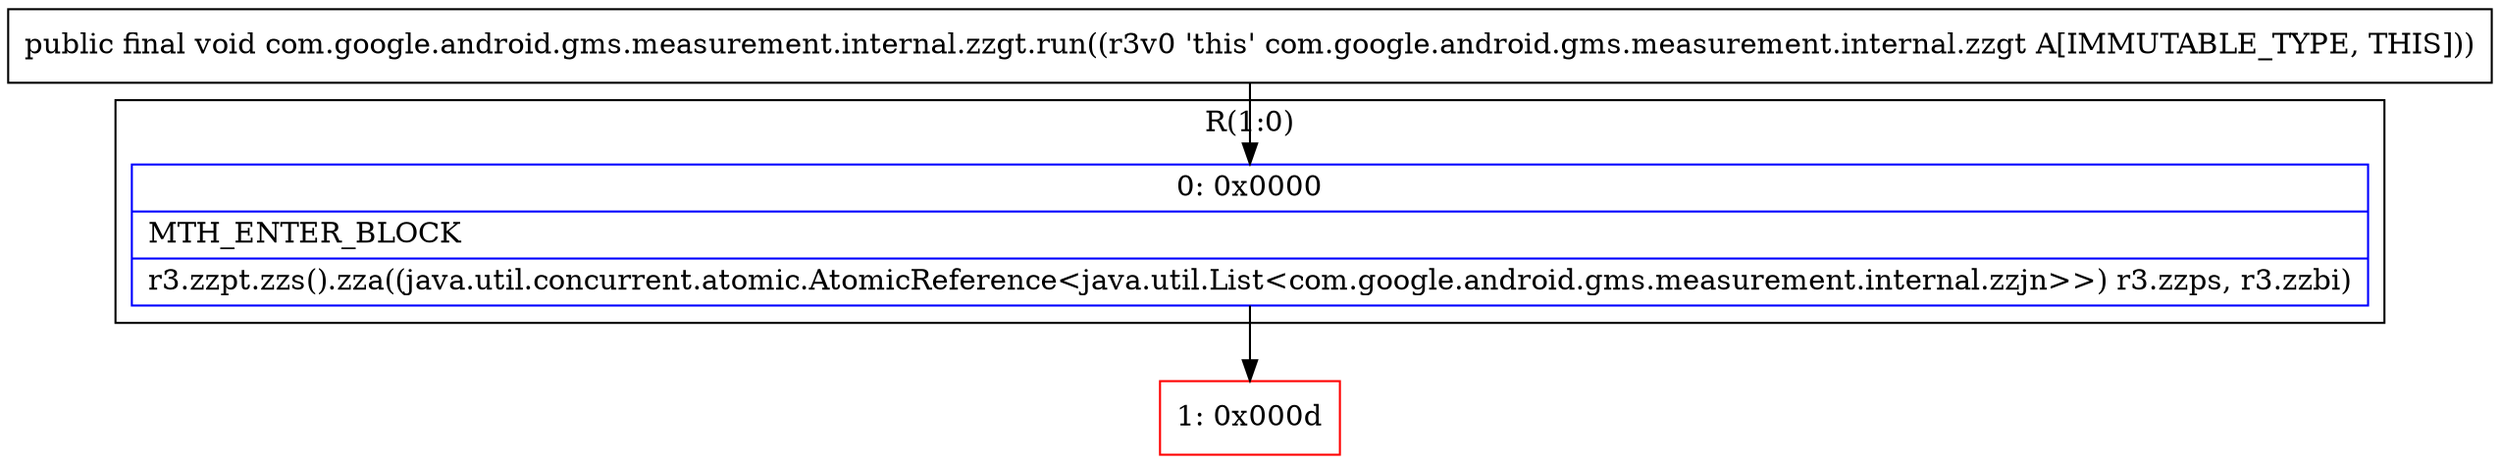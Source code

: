 digraph "CFG forcom.google.android.gms.measurement.internal.zzgt.run()V" {
subgraph cluster_Region_789714701 {
label = "R(1:0)";
node [shape=record,color=blue];
Node_0 [shape=record,label="{0\:\ 0x0000|MTH_ENTER_BLOCK\l|r3.zzpt.zzs().zza((java.util.concurrent.atomic.AtomicReference\<java.util.List\<com.google.android.gms.measurement.internal.zzjn\>\>) r3.zzps, r3.zzbi)\l}"];
}
Node_1 [shape=record,color=red,label="{1\:\ 0x000d}"];
MethodNode[shape=record,label="{public final void com.google.android.gms.measurement.internal.zzgt.run((r3v0 'this' com.google.android.gms.measurement.internal.zzgt A[IMMUTABLE_TYPE, THIS])) }"];
MethodNode -> Node_0;
Node_0 -> Node_1;
}

